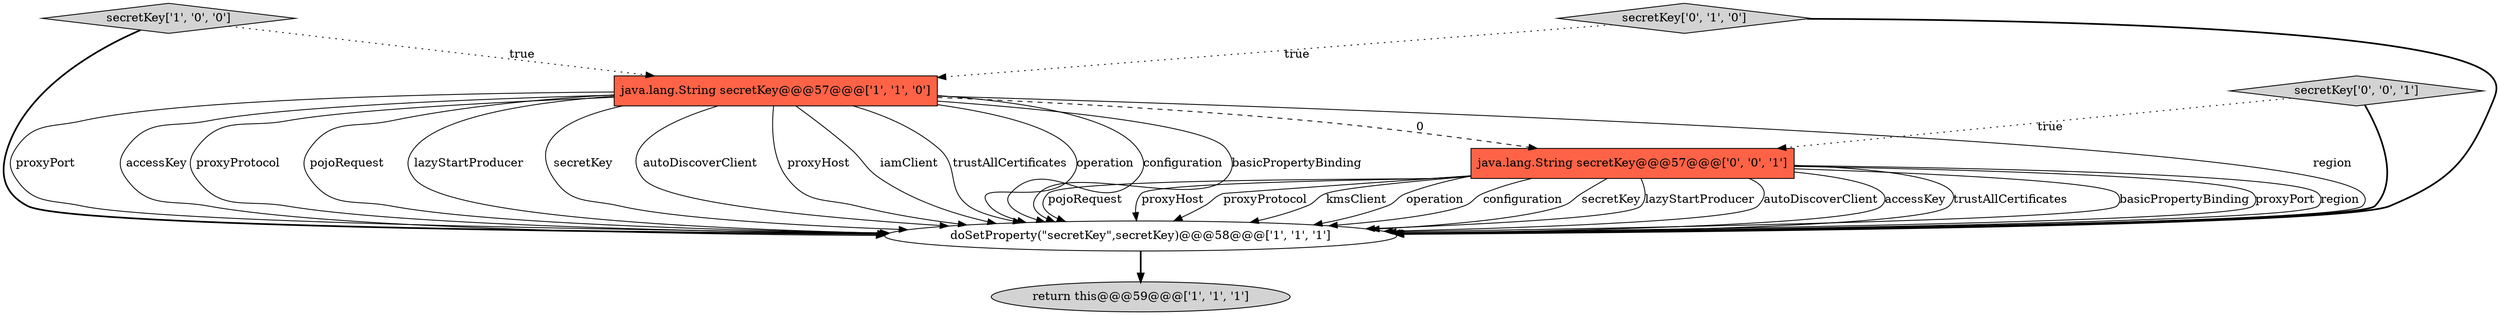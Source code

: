 digraph {
2 [style = filled, label = "java.lang.String secretKey@@@57@@@['1', '1', '0']", fillcolor = tomato, shape = box image = "AAA0AAABBB1BBB"];
3 [style = filled, label = "secretKey['1', '0', '0']", fillcolor = lightgray, shape = diamond image = "AAA0AAABBB1BBB"];
1 [style = filled, label = "return this@@@59@@@['1', '1', '1']", fillcolor = lightgray, shape = ellipse image = "AAA0AAABBB1BBB"];
6 [style = filled, label = "secretKey['0', '0', '1']", fillcolor = lightgray, shape = diamond image = "AAA0AAABBB3BBB"];
0 [style = filled, label = "doSetProperty(\"secretKey\",secretKey)@@@58@@@['1', '1', '1']", fillcolor = white, shape = ellipse image = "AAA0AAABBB1BBB"];
5 [style = filled, label = "java.lang.String secretKey@@@57@@@['0', '0', '1']", fillcolor = tomato, shape = box image = "AAA0AAABBB3BBB"];
4 [style = filled, label = "secretKey['0', '1', '0']", fillcolor = lightgray, shape = diamond image = "AAA0AAABBB2BBB"];
2->0 [style = solid, label="proxyProtocol"];
5->0 [style = solid, label="basicPropertyBinding"];
5->0 [style = solid, label="proxyPort"];
2->0 [style = solid, label="pojoRequest"];
5->0 [style = solid, label="region"];
5->0 [style = solid, label="pojoRequest"];
2->0 [style = solid, label="lazyStartProducer"];
2->0 [style = solid, label="secretKey"];
5->0 [style = solid, label="proxyHost"];
2->0 [style = solid, label="autoDiscoverClient"];
6->0 [style = bold, label=""];
5->0 [style = solid, label="proxyProtocol"];
2->0 [style = solid, label="proxyHost"];
2->0 [style = solid, label="iamClient"];
5->0 [style = solid, label="kmsClient"];
3->0 [style = bold, label=""];
4->0 [style = bold, label=""];
4->2 [style = dotted, label="true"];
2->0 [style = solid, label="trustAllCertificates"];
2->0 [style = solid, label="operation"];
5->0 [style = solid, label="operation"];
2->5 [style = dashed, label="0"];
6->5 [style = dotted, label="true"];
2->0 [style = solid, label="configuration"];
2->0 [style = solid, label="basicPropertyBinding"];
2->0 [style = solid, label="region"];
0->1 [style = bold, label=""];
5->0 [style = solid, label="configuration"];
5->0 [style = solid, label="secretKey"];
5->0 [style = solid, label="lazyStartProducer"];
2->0 [style = solid, label="proxyPort"];
2->0 [style = solid, label="accessKey"];
5->0 [style = solid, label="autoDiscoverClient"];
5->0 [style = solid, label="accessKey"];
3->2 [style = dotted, label="true"];
5->0 [style = solid, label="trustAllCertificates"];
}
